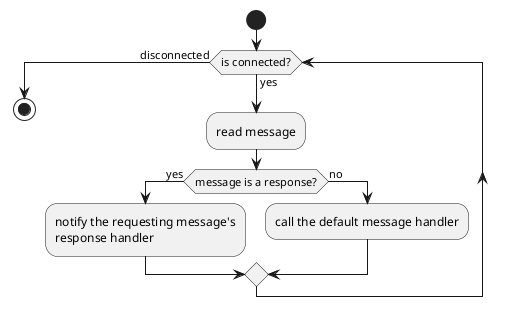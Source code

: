 
@startuml
start
while (is connected?) is(yes)
  :read message;
  if (message is a response?) is (yes) then
    :notify the requesting message's\nresponse handler;
  else (no)
    :call the default message handler;
  endif
endwhile(disconnected)
stop
@enduml
